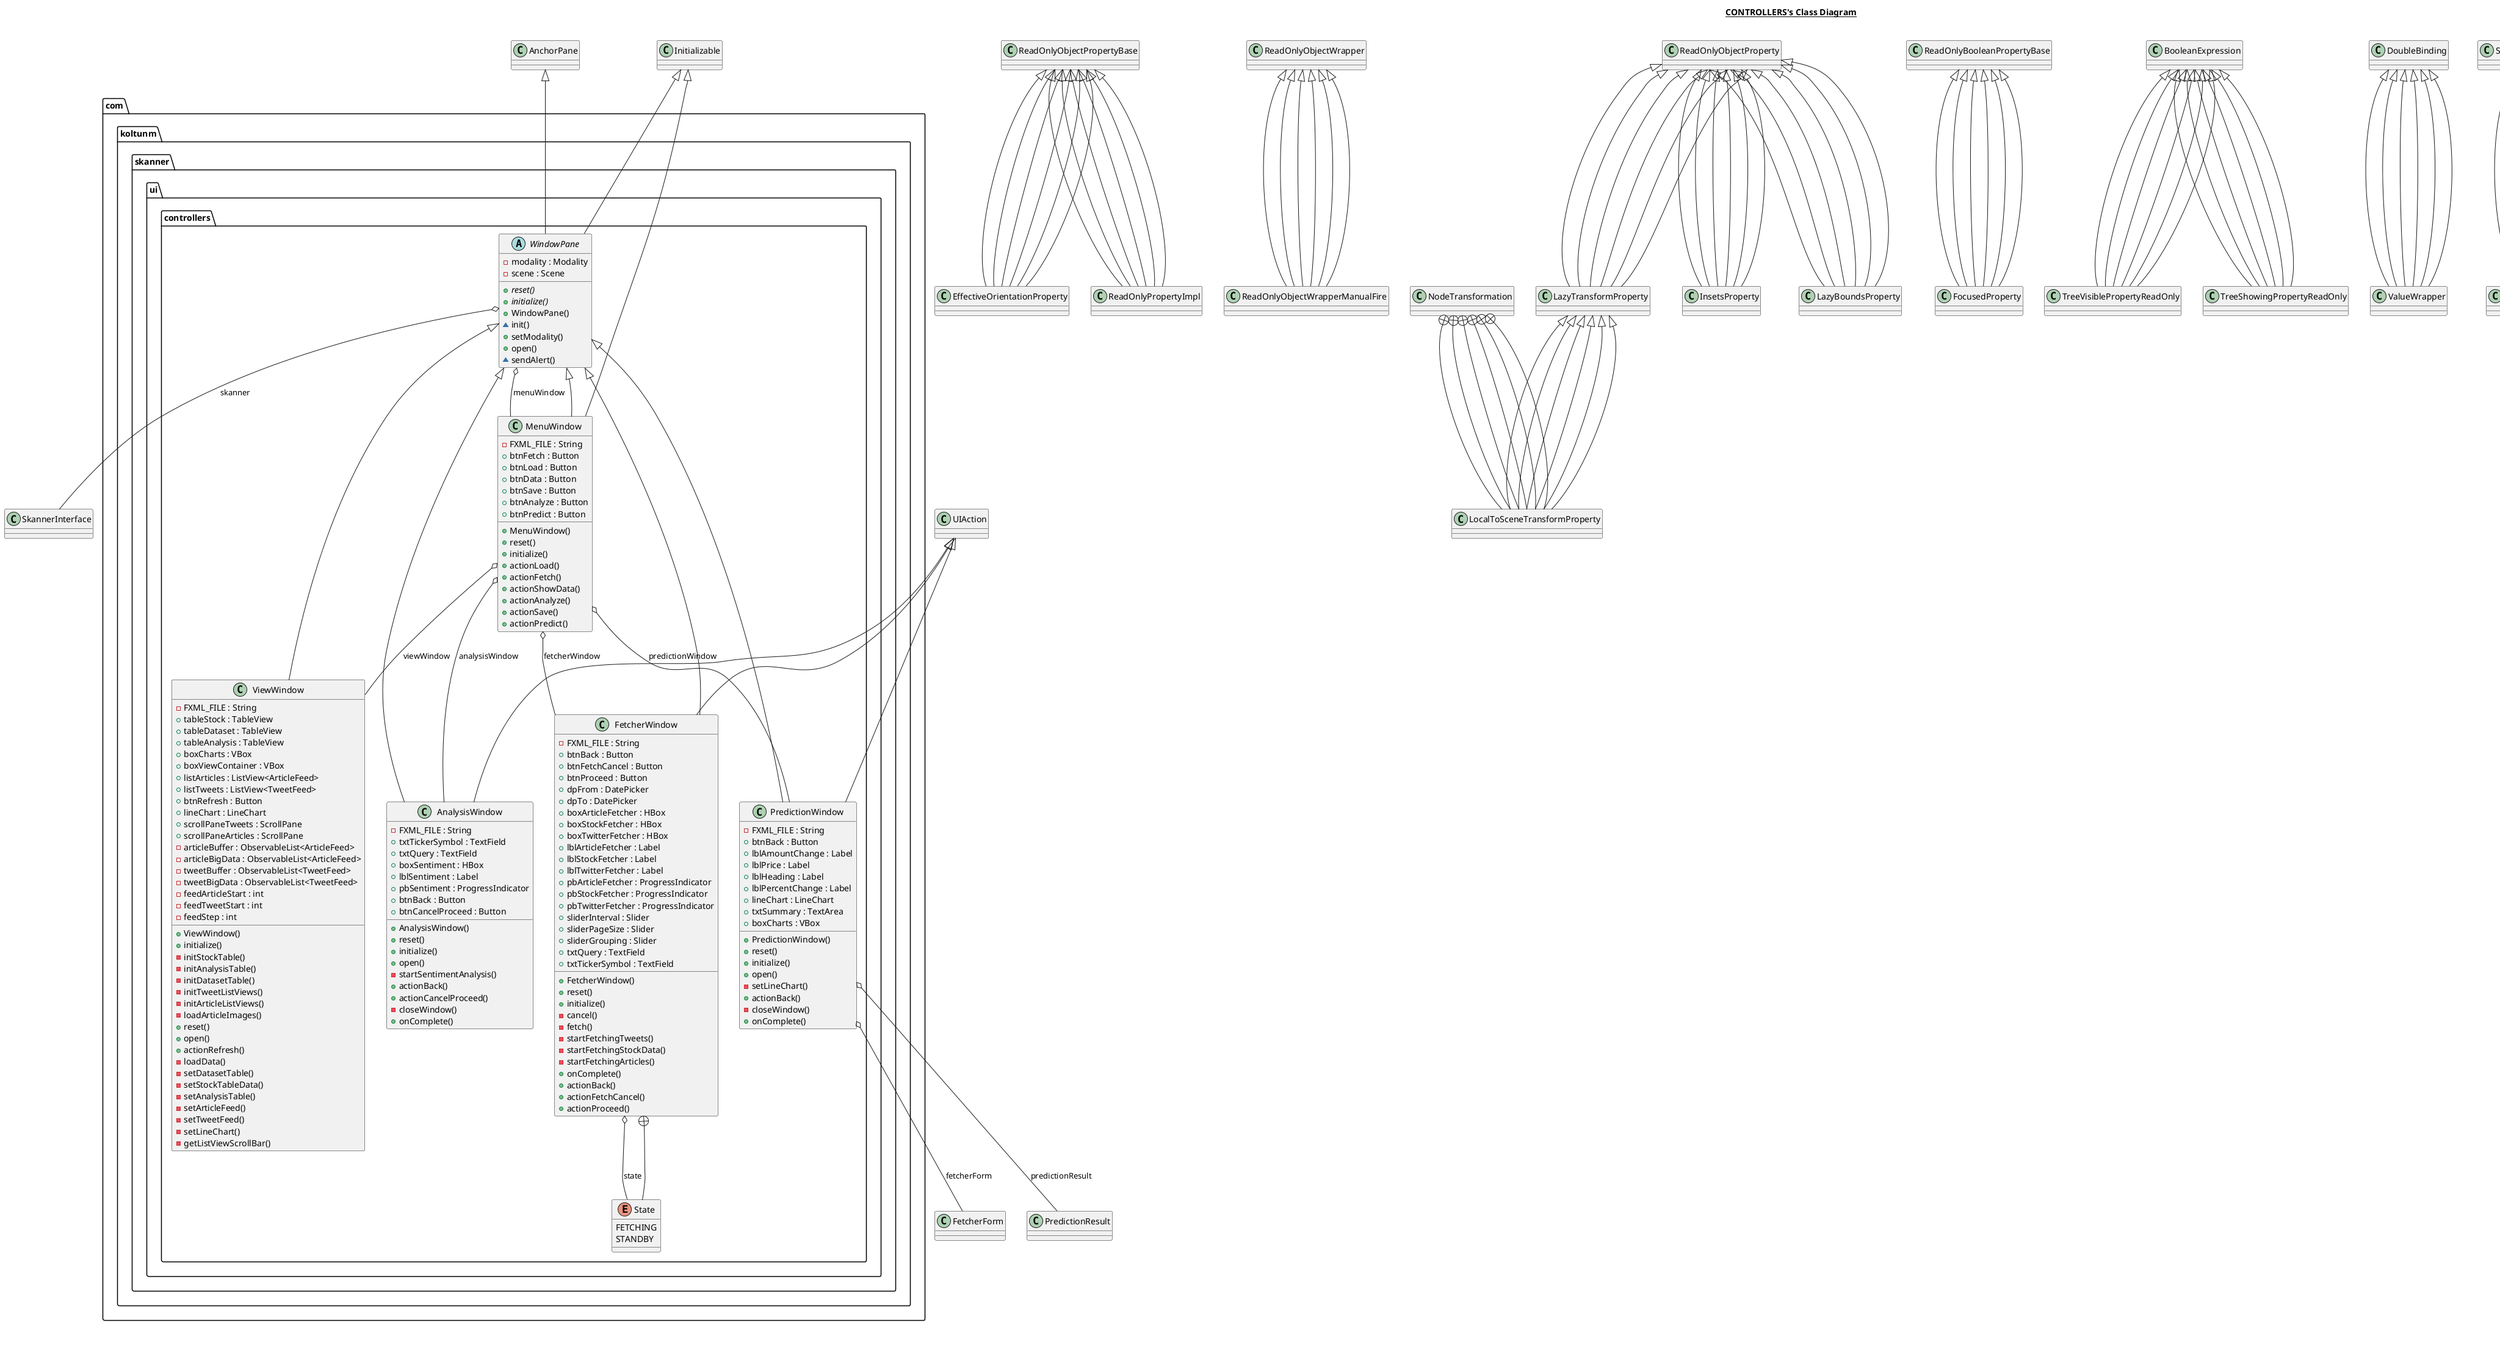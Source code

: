 @startuml

title __CONTROLLERS's Class Diagram__\n

  package com.koltunm.skanner {
    package com.koltunm.skanner.ui {
      package com.koltunm.skanner.ui.controllers {
        class AnalysisWindow {
            - FXML_FILE : String
            + txtTickerSymbol : TextField
            + txtQuery : TextField
            + boxSentiment : HBox
            + lblSentiment : Label
            + pbSentiment : ProgressIndicator
            + btnBack : Button
            + btnCancelProceed : Button
            + AnalysisWindow()
            + reset()
            + initialize()
            + open()
            - startSentimentAnalysis()
            + actionBack()
            + actionCancelProceed()
            - closeWindow()
            + onComplete()
        }
      }
    }
  }
  

  package com.koltunm.skanner {
    package com.koltunm.skanner.ui {
      package com.koltunm.skanner.ui.controllers {
        class FetcherWindow {
            - FXML_FILE : String
            + btnBack : Button
            + btnFetchCancel : Button
            + btnProceed : Button
            + dpFrom : DatePicker
            + dpTo : DatePicker
            + boxArticleFetcher : HBox
            + boxStockFetcher : HBox
            + boxTwitterFetcher : HBox
            + lblArticleFetcher : Label
            + lblStockFetcher : Label
            + lblTwitterFetcher : Label
            + pbArticleFetcher : ProgressIndicator
            + pbStockFetcher : ProgressIndicator
            + pbTwitterFetcher : ProgressIndicator
            + sliderInterval : Slider
            + sliderPageSize : Slider
            + sliderGrouping : Slider
            + txtQuery : TextField
            + txtTickerSymbol : TextField
            + FetcherWindow()
            + reset()
            + initialize()
            - cancel()
            - fetch()
            - startFetchingTweets()
            - startFetchingStockData()
            - startFetchingArticles()
            + onComplete()
            + actionBack()
            + actionFetchCancel()
            + actionProceed()
        }
      }
    }
  }
  

  package com.koltunm.skanner {
    package com.koltunm.skanner.ui {
      package com.koltunm.skanner.ui.controllers {
        enum State {
          FETCHING
          STANDBY
        }
      }
    }
  }
  

  package com.koltunm.skanner {
    package com.koltunm.skanner.ui {
      package com.koltunm.skanner.ui.controllers {
        class MenuWindow {
            - FXML_FILE : String
            + btnFetch : Button
            + btnLoad : Button
            + btnData : Button
            + btnSave : Button
            + btnAnalyze : Button
            + btnPredict : Button
            + MenuWindow()
            + reset()
            + initialize()
            + actionLoad()
            + actionFetch()
            + actionShowData()
            + actionAnalyze()
            + actionSave()
            + actionPredict()
        }
      }
    }
  }
  

  package com.koltunm.skanner {
    package com.koltunm.skanner.ui {
      package com.koltunm.skanner.ui.controllers {
        class PredictionWindow {
            - FXML_FILE : String
            + btnBack : Button
            + lblAmountChange : Label
            + lblPrice : Label
            + lblHeading : Label
            + lblPercentChange : Label
            + lineChart : LineChart
            + txtSummary : TextArea
            + boxCharts : VBox
            + PredictionWindow()
            + reset()
            + initialize()
            + open()
            - setLineChart()
            + actionBack()
            - closeWindow()
            + onComplete()
        }
      }
    }
  }
  

  package com.koltunm.skanner {
    package com.koltunm.skanner.ui {
      package com.koltunm.skanner.ui.controllers {
        class ViewWindow {
            - FXML_FILE : String
            + tableStock : TableView
            + tableDataset : TableView
            + tableAnalysis : TableView
            + boxCharts : VBox
            + boxViewContainer : VBox
            + listArticles : ListView<ArticleFeed>
            + listTweets : ListView<TweetFeed>
            + btnRefresh : Button
            + lineChart : LineChart
            + scrollPaneTweets : ScrollPane
            + scrollPaneArticles : ScrollPane
            - articleBuffer : ObservableList<ArticleFeed>
            - articleBigData : ObservableList<ArticleFeed>
            - tweetBuffer : ObservableList<TweetFeed>
            - tweetBigData : ObservableList<TweetFeed>
            - feedArticleStart : int
            - feedTweetStart : int
            - feedStep : int
            + ViewWindow()
            + initialize()
            - initStockTable()
            - initAnalysisTable()
            - initDatasetTable()
            - initTweetListViews()
            - initArticleListViews()
            - loadArticleImages()
            + reset()
            + open()
            + actionRefresh()
            - loadData()
            - setDatasetTable()
            - setStockTableData()
            - setAnalysisTable()
            - setArticleFeed()
            - setTweetFeed()
            - setLineChart()
            - getListViewScrollBar()
        }
      }
    }
  }
  

  package com.koltunm.skanner {
    package com.koltunm.skanner.ui {
      package com.koltunm.skanner.ui.controllers {
        abstract class WindowPane {
            - modality : Modality
            - scene : Scene
            {abstract} + reset()
            {abstract} + initialize()
            + WindowPane()
            ~ init()
            + setModality()
            + open()
            ~ sendAlert()
        }
      }
    }
  }
  

  AnalysisWindow -up-|> UIAction
  AnalysisWindow -up-|> WindowPane
  ShapeProperty -up-|> Runnable
  ShapeProperty -up-|> StyleableObjectProperty
  Listener -up-|> InvalidationListener
  Listener -up-|> WeakListener
  MinPrefMaxProperty -up-|> StyleableDoubleProperty
  ValueWrapper -up-|> DoubleBinding
  Listener -up-|> InvalidationListener
  Listener -up-|> WeakListener
  InsetsProperty -up-|> ReadOnlyObjectProperty
  LazyBoundsProperty -up-|> ReadOnlyObjectProperty
  LazyTransformProperty -up-|> ReadOnlyObjectProperty
  TreeVisiblePropertyReadOnly -up-|> BooleanExpression
  TreeShowingPropertyReadOnly -up-|> BooleanExpression
  FocusedProperty -up-|> ReadOnlyBooleanPropertyBase
  EffectiveOrientationProperty -up-|> ReadOnlyObjectPropertyBase
  NodeTransformation +-down- LocalToSceneTransformProperty
  LocalToSceneTransformProperty -up-|> LazyTransformProperty
  ReadOnlyObjectWrapperManualFire -up-|> ReadOnlyObjectWrapper
  ReadOnlyPropertyImpl -up-|> ReadOnlyObjectPropertyBase
  Listener -up-|> InvalidationListener
  Listener -up-|> WeakListener
  FetcherWindow -up-|> UIAction
  FetcherWindow -up-|> WindowPane
  FetcherWindow o-- State : state
  FetcherWindow +-down- State
  ShapeProperty -up-|> Runnable
  ShapeProperty -up-|> StyleableObjectProperty
  Listener -up-|> InvalidationListener
  Listener -up-|> WeakListener
  MinPrefMaxProperty -up-|> StyleableDoubleProperty
  ValueWrapper -up-|> DoubleBinding
  Listener -up-|> InvalidationListener
  Listener -up-|> WeakListener
  InsetsProperty -up-|> ReadOnlyObjectProperty
  LazyBoundsProperty -up-|> ReadOnlyObjectProperty
  LazyTransformProperty -up-|> ReadOnlyObjectProperty
  TreeVisiblePropertyReadOnly -up-|> BooleanExpression
  TreeShowingPropertyReadOnly -up-|> BooleanExpression
  FocusedProperty -up-|> ReadOnlyBooleanPropertyBase
  EffectiveOrientationProperty -up-|> ReadOnlyObjectPropertyBase
  NodeTransformation +-down- LocalToSceneTransformProperty
  LocalToSceneTransformProperty -up-|> LazyTransformProperty
  ReadOnlyObjectWrapperManualFire -up-|> ReadOnlyObjectWrapper
  ReadOnlyPropertyImpl -up-|> ReadOnlyObjectPropertyBase
  Listener -up-|> InvalidationListener
  Listener -up-|> WeakListener
  MenuWindow -up-|> Initializable
  MenuWindow -up-|> WindowPane
  MenuWindow o-- FetcherWindow : fetcherWindow
  MenuWindow o-- ViewWindow : viewWindow
  MenuWindow o-- AnalysisWindow : analysisWindow
  MenuWindow o-- PredictionWindow : predictionWindow
  ShapeProperty -up-|> Runnable
  ShapeProperty -up-|> StyleableObjectProperty
  Listener -up-|> InvalidationListener
  Listener -up-|> WeakListener
  MinPrefMaxProperty -up-|> StyleableDoubleProperty
  ValueWrapper -up-|> DoubleBinding
  Listener -up-|> InvalidationListener
  Listener -up-|> WeakListener
  InsetsProperty -up-|> ReadOnlyObjectProperty
  LazyBoundsProperty -up-|> ReadOnlyObjectProperty
  LazyTransformProperty -up-|> ReadOnlyObjectProperty
  TreeVisiblePropertyReadOnly -up-|> BooleanExpression
  TreeShowingPropertyReadOnly -up-|> BooleanExpression
  FocusedProperty -up-|> ReadOnlyBooleanPropertyBase
  EffectiveOrientationProperty -up-|> ReadOnlyObjectPropertyBase
  NodeTransformation +-down- LocalToSceneTransformProperty
  LocalToSceneTransformProperty -up-|> LazyTransformProperty
  ReadOnlyObjectWrapperManualFire -up-|> ReadOnlyObjectWrapper
  ReadOnlyPropertyImpl -up-|> ReadOnlyObjectPropertyBase
  Listener -up-|> InvalidationListener
  Listener -up-|> WeakListener
  PredictionWindow -up-|> UIAction
  PredictionWindow -up-|> WindowPane
  PredictionWindow o-- FetcherForm : fetcherForm
  PredictionWindow o-- PredictionResult : predictionResult
  ShapeProperty -up-|> Runnable
  ShapeProperty -up-|> StyleableObjectProperty
  Listener -up-|> InvalidationListener
  Listener -up-|> WeakListener
  MinPrefMaxProperty -up-|> StyleableDoubleProperty
  ValueWrapper -up-|> DoubleBinding
  Listener -up-|> InvalidationListener
  Listener -up-|> WeakListener
  InsetsProperty -up-|> ReadOnlyObjectProperty
  LazyBoundsProperty -up-|> ReadOnlyObjectProperty
  LazyTransformProperty -up-|> ReadOnlyObjectProperty
  TreeVisiblePropertyReadOnly -up-|> BooleanExpression
  TreeShowingPropertyReadOnly -up-|> BooleanExpression
  FocusedProperty -up-|> ReadOnlyBooleanPropertyBase
  EffectiveOrientationProperty -up-|> ReadOnlyObjectPropertyBase
  NodeTransformation +-down- LocalToSceneTransformProperty
  LocalToSceneTransformProperty -up-|> LazyTransformProperty
  ReadOnlyObjectWrapperManualFire -up-|> ReadOnlyObjectWrapper
  ReadOnlyPropertyImpl -up-|> ReadOnlyObjectPropertyBase
  Listener -up-|> InvalidationListener
  Listener -up-|> WeakListener
  ViewWindow -up-|> WindowPane
  ShapeProperty -up-|> Runnable
  ShapeProperty -up-|> StyleableObjectProperty
  Listener -up-|> InvalidationListener
  Listener -up-|> WeakListener
  MinPrefMaxProperty -up-|> StyleableDoubleProperty
  ValueWrapper -up-|> DoubleBinding
  Listener -up-|> InvalidationListener
  Listener -up-|> WeakListener
  InsetsProperty -up-|> ReadOnlyObjectProperty
  LazyBoundsProperty -up-|> ReadOnlyObjectProperty
  LazyTransformProperty -up-|> ReadOnlyObjectProperty
  TreeVisiblePropertyReadOnly -up-|> BooleanExpression
  TreeShowingPropertyReadOnly -up-|> BooleanExpression
  FocusedProperty -up-|> ReadOnlyBooleanPropertyBase
  EffectiveOrientationProperty -up-|> ReadOnlyObjectPropertyBase
  NodeTransformation +-down- LocalToSceneTransformProperty
  LocalToSceneTransformProperty -up-|> LazyTransformProperty
  ReadOnlyObjectWrapperManualFire -up-|> ReadOnlyObjectWrapper
  ReadOnlyPropertyImpl -up-|> ReadOnlyObjectPropertyBase
  Listener -up-|> InvalidationListener
  Listener -up-|> WeakListener
  WindowPane -up-|> Initializable
  WindowPane -up-|> AnchorPane
  WindowPane o-- SkannerInterface : skanner
  WindowPane o-- MenuWindow : menuWindow
  ShapeProperty -up-|> Runnable
  ShapeProperty -up-|> StyleableObjectProperty
  Listener -up-|> InvalidationListener
  Listener -up-|> WeakListener
  MinPrefMaxProperty -up-|> StyleableDoubleProperty
  ValueWrapper -up-|> DoubleBinding
  Listener -up-|> InvalidationListener
  Listener -up-|> WeakListener
  InsetsProperty -up-|> ReadOnlyObjectProperty
  LazyBoundsProperty -up-|> ReadOnlyObjectProperty
  LazyTransformProperty -up-|> ReadOnlyObjectProperty
  TreeVisiblePropertyReadOnly -up-|> BooleanExpression
  TreeShowingPropertyReadOnly -up-|> BooleanExpression
  FocusedProperty -up-|> ReadOnlyBooleanPropertyBase
  EffectiveOrientationProperty -up-|> ReadOnlyObjectPropertyBase
  NodeTransformation +-down- LocalToSceneTransformProperty
  LocalToSceneTransformProperty -up-|> LazyTransformProperty
  ReadOnlyObjectWrapperManualFire -up-|> ReadOnlyObjectWrapper
  ReadOnlyPropertyImpl -up-|> ReadOnlyObjectPropertyBase
  Listener -up-|> InvalidationListener
  Listener -up-|> WeakListener


right footer


PlantUML diagram generated by SketchIt! (https://bitbucket.org/pmesmeur/sketch.it)
For more information about this tool, please contact philippe.mesmeur@gmail.com
endfooter

@enduml
